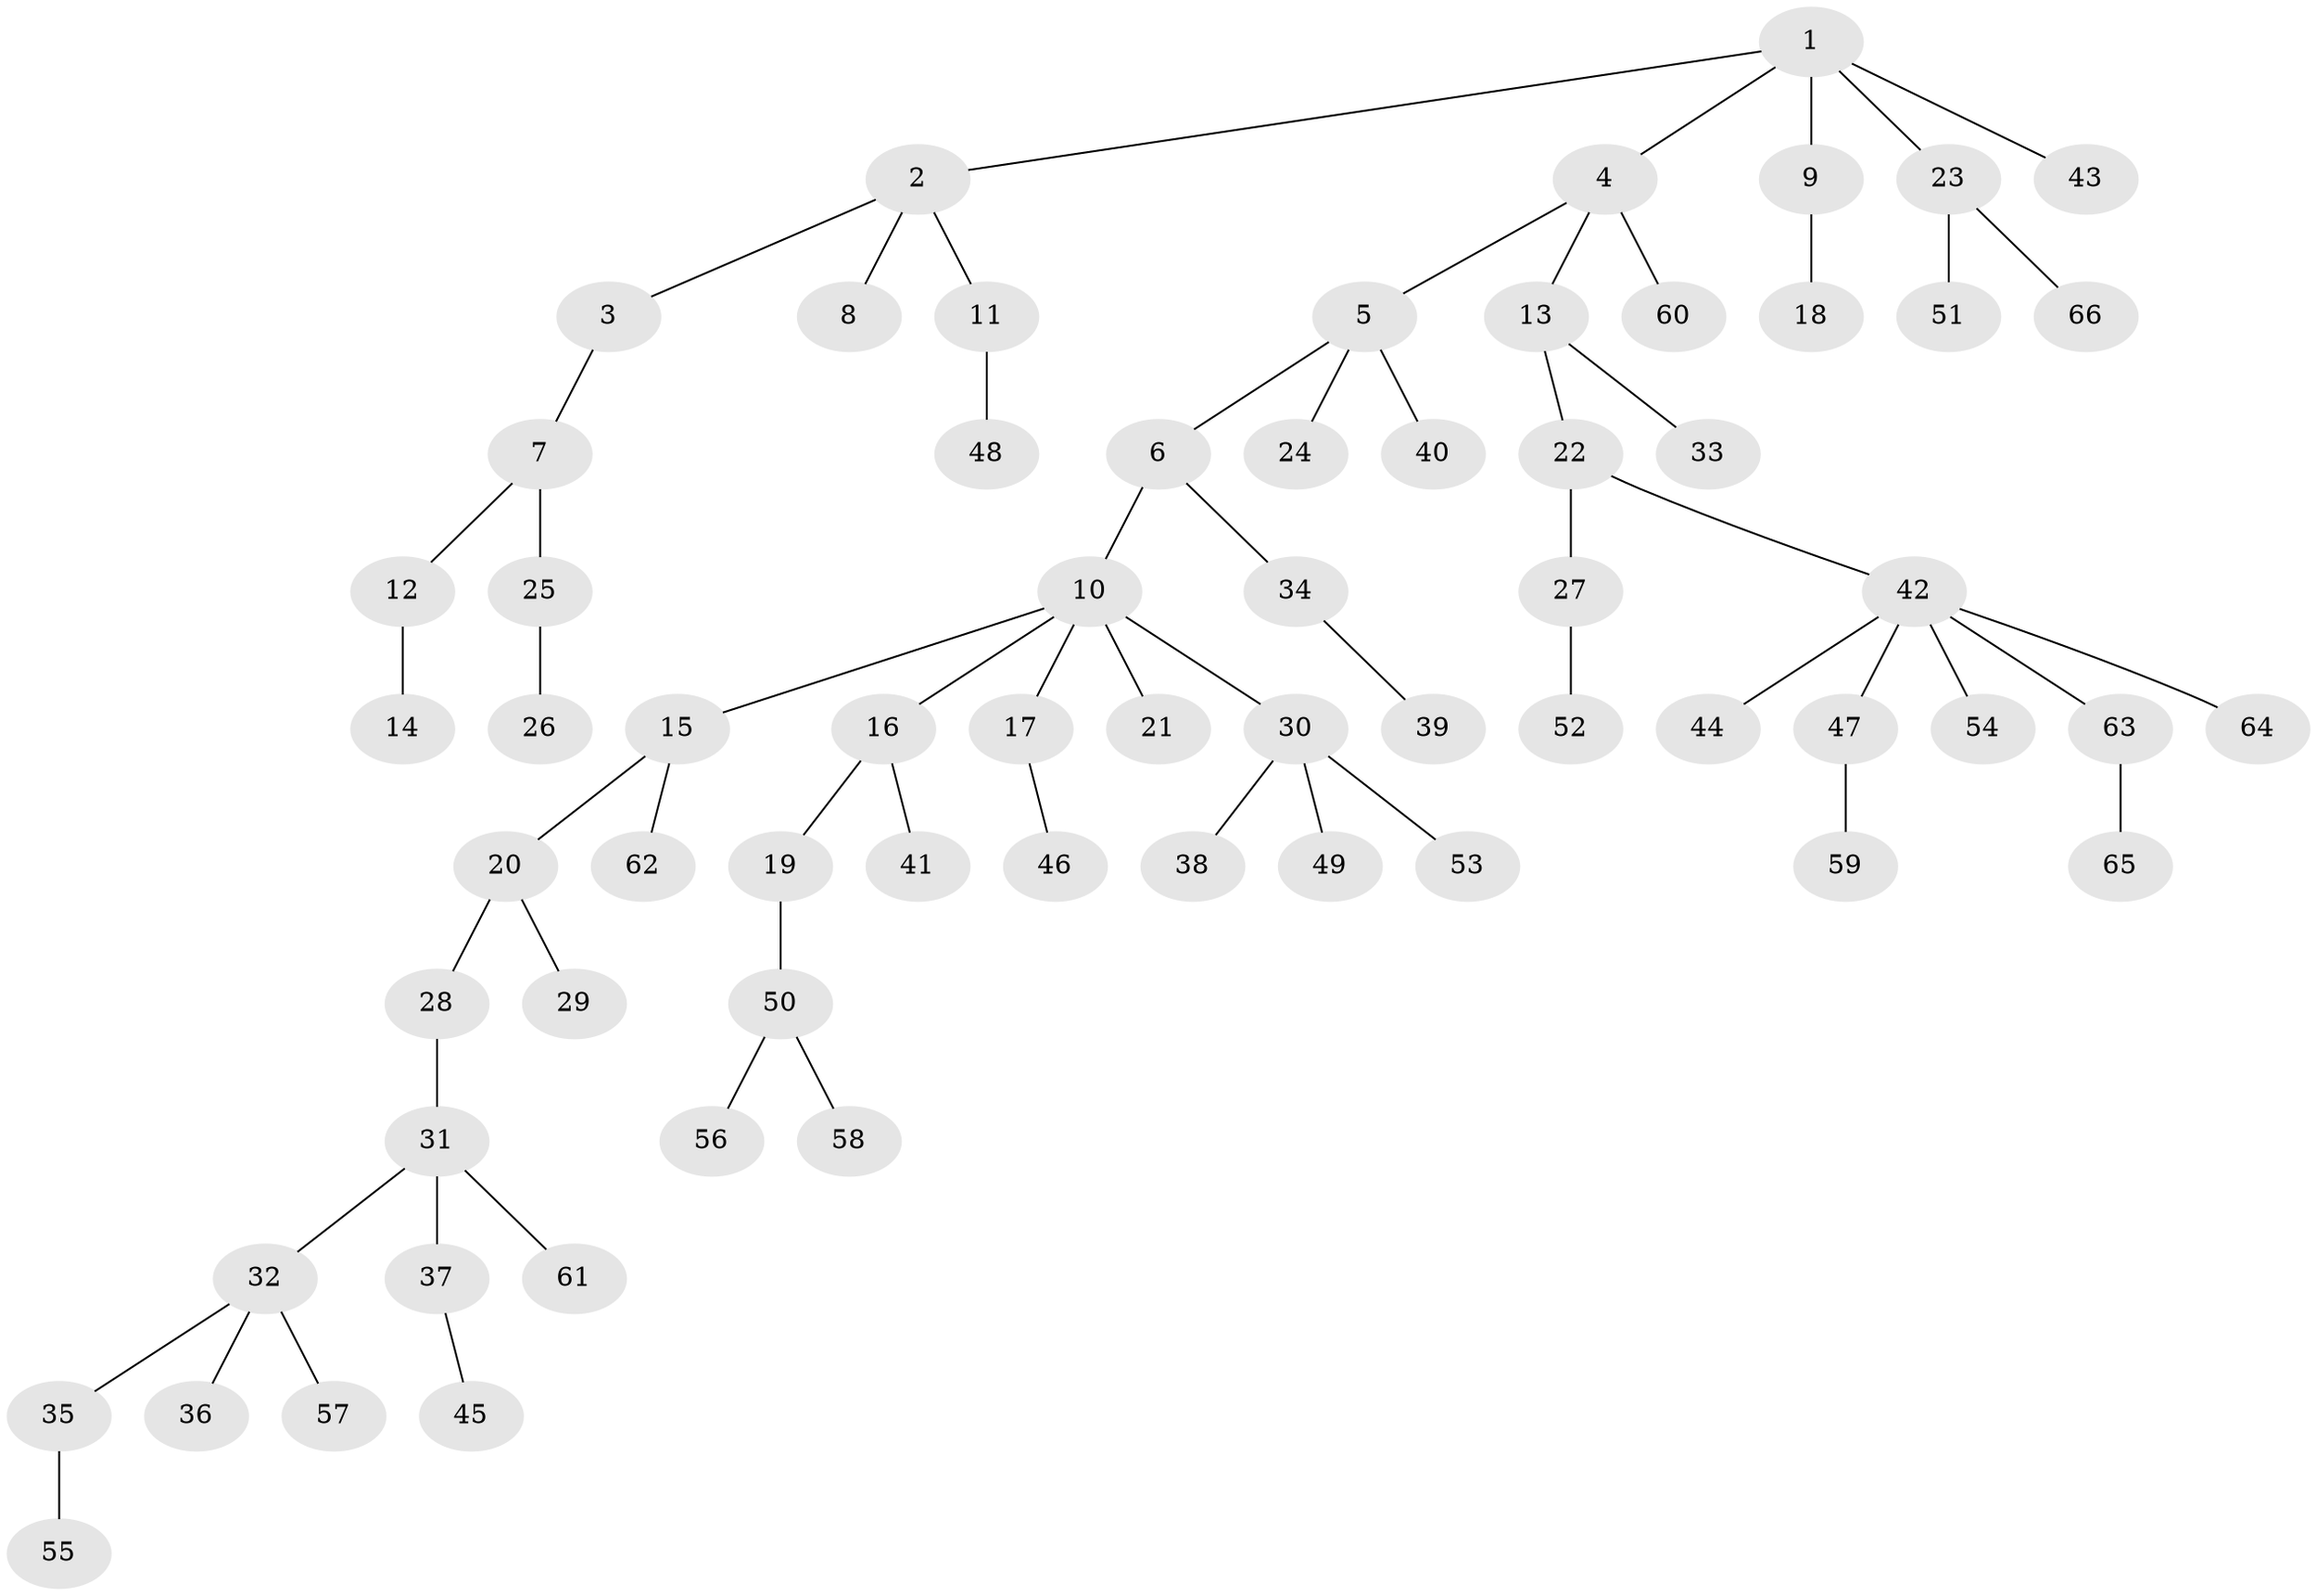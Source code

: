 // Generated by graph-tools (version 1.1) at 2025/02/03/09/25 03:02:29]
// undirected, 66 vertices, 65 edges
graph export_dot {
graph [start="1"]
  node [color=gray90,style=filled];
  1;
  2;
  3;
  4;
  5;
  6;
  7;
  8;
  9;
  10;
  11;
  12;
  13;
  14;
  15;
  16;
  17;
  18;
  19;
  20;
  21;
  22;
  23;
  24;
  25;
  26;
  27;
  28;
  29;
  30;
  31;
  32;
  33;
  34;
  35;
  36;
  37;
  38;
  39;
  40;
  41;
  42;
  43;
  44;
  45;
  46;
  47;
  48;
  49;
  50;
  51;
  52;
  53;
  54;
  55;
  56;
  57;
  58;
  59;
  60;
  61;
  62;
  63;
  64;
  65;
  66;
  1 -- 2;
  1 -- 4;
  1 -- 9;
  1 -- 23;
  1 -- 43;
  2 -- 3;
  2 -- 8;
  2 -- 11;
  3 -- 7;
  4 -- 5;
  4 -- 13;
  4 -- 60;
  5 -- 6;
  5 -- 24;
  5 -- 40;
  6 -- 10;
  6 -- 34;
  7 -- 12;
  7 -- 25;
  9 -- 18;
  10 -- 15;
  10 -- 16;
  10 -- 17;
  10 -- 21;
  10 -- 30;
  11 -- 48;
  12 -- 14;
  13 -- 22;
  13 -- 33;
  15 -- 20;
  15 -- 62;
  16 -- 19;
  16 -- 41;
  17 -- 46;
  19 -- 50;
  20 -- 28;
  20 -- 29;
  22 -- 27;
  22 -- 42;
  23 -- 51;
  23 -- 66;
  25 -- 26;
  27 -- 52;
  28 -- 31;
  30 -- 38;
  30 -- 49;
  30 -- 53;
  31 -- 32;
  31 -- 37;
  31 -- 61;
  32 -- 35;
  32 -- 36;
  32 -- 57;
  34 -- 39;
  35 -- 55;
  37 -- 45;
  42 -- 44;
  42 -- 47;
  42 -- 54;
  42 -- 63;
  42 -- 64;
  47 -- 59;
  50 -- 56;
  50 -- 58;
  63 -- 65;
}
